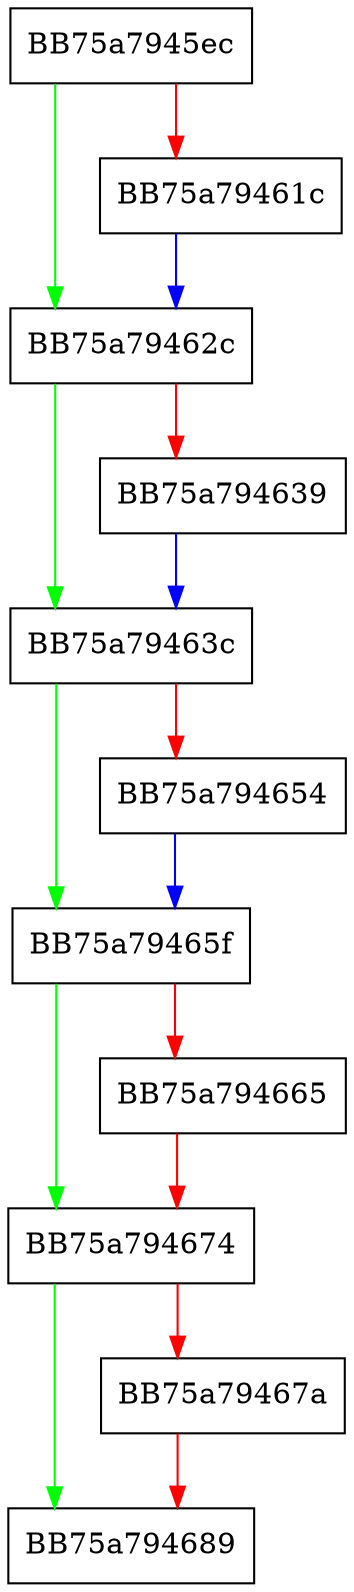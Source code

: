 digraph strtoul {
  node [shape="box"];
  graph [splines=ortho];
  BB75a7945ec -> BB75a79462c [color="green"];
  BB75a7945ec -> BB75a79461c [color="red"];
  BB75a79461c -> BB75a79462c [color="blue"];
  BB75a79462c -> BB75a79463c [color="green"];
  BB75a79462c -> BB75a794639 [color="red"];
  BB75a794639 -> BB75a79463c [color="blue"];
  BB75a79463c -> BB75a79465f [color="green"];
  BB75a79463c -> BB75a794654 [color="red"];
  BB75a794654 -> BB75a79465f [color="blue"];
  BB75a79465f -> BB75a794674 [color="green"];
  BB75a79465f -> BB75a794665 [color="red"];
  BB75a794665 -> BB75a794674 [color="red"];
  BB75a794674 -> BB75a794689 [color="green"];
  BB75a794674 -> BB75a79467a [color="red"];
  BB75a79467a -> BB75a794689 [color="red"];
}